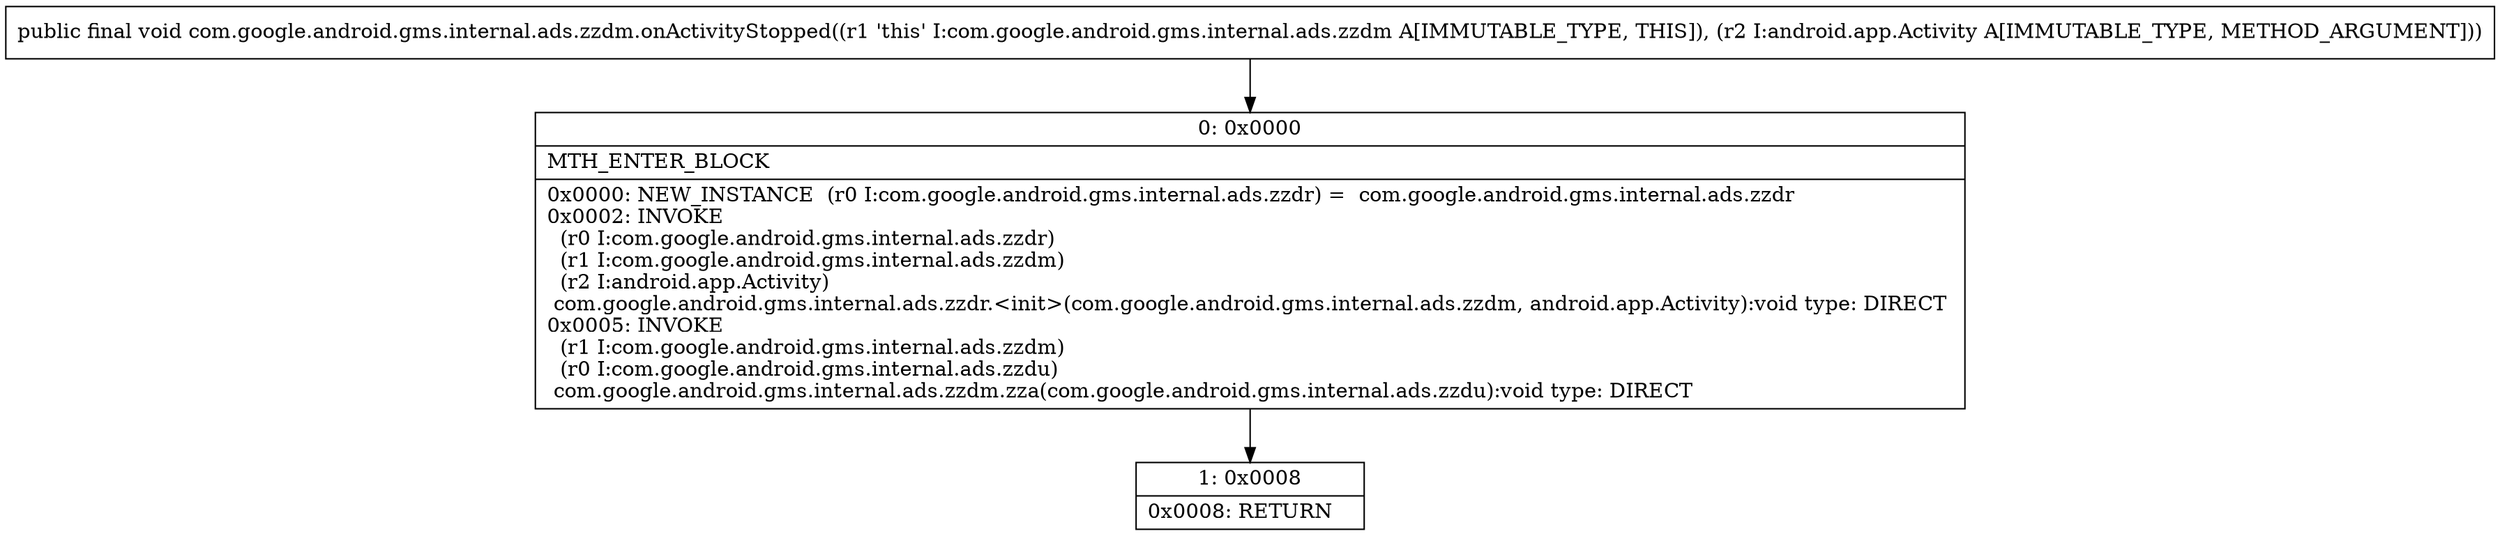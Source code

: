 digraph "CFG forcom.google.android.gms.internal.ads.zzdm.onActivityStopped(Landroid\/app\/Activity;)V" {
Node_0 [shape=record,label="{0\:\ 0x0000|MTH_ENTER_BLOCK\l|0x0000: NEW_INSTANCE  (r0 I:com.google.android.gms.internal.ads.zzdr) =  com.google.android.gms.internal.ads.zzdr \l0x0002: INVOKE  \l  (r0 I:com.google.android.gms.internal.ads.zzdr)\l  (r1 I:com.google.android.gms.internal.ads.zzdm)\l  (r2 I:android.app.Activity)\l com.google.android.gms.internal.ads.zzdr.\<init\>(com.google.android.gms.internal.ads.zzdm, android.app.Activity):void type: DIRECT \l0x0005: INVOKE  \l  (r1 I:com.google.android.gms.internal.ads.zzdm)\l  (r0 I:com.google.android.gms.internal.ads.zzdu)\l com.google.android.gms.internal.ads.zzdm.zza(com.google.android.gms.internal.ads.zzdu):void type: DIRECT \l}"];
Node_1 [shape=record,label="{1\:\ 0x0008|0x0008: RETURN   \l}"];
MethodNode[shape=record,label="{public final void com.google.android.gms.internal.ads.zzdm.onActivityStopped((r1 'this' I:com.google.android.gms.internal.ads.zzdm A[IMMUTABLE_TYPE, THIS]), (r2 I:android.app.Activity A[IMMUTABLE_TYPE, METHOD_ARGUMENT])) }"];
MethodNode -> Node_0;
Node_0 -> Node_1;
}

